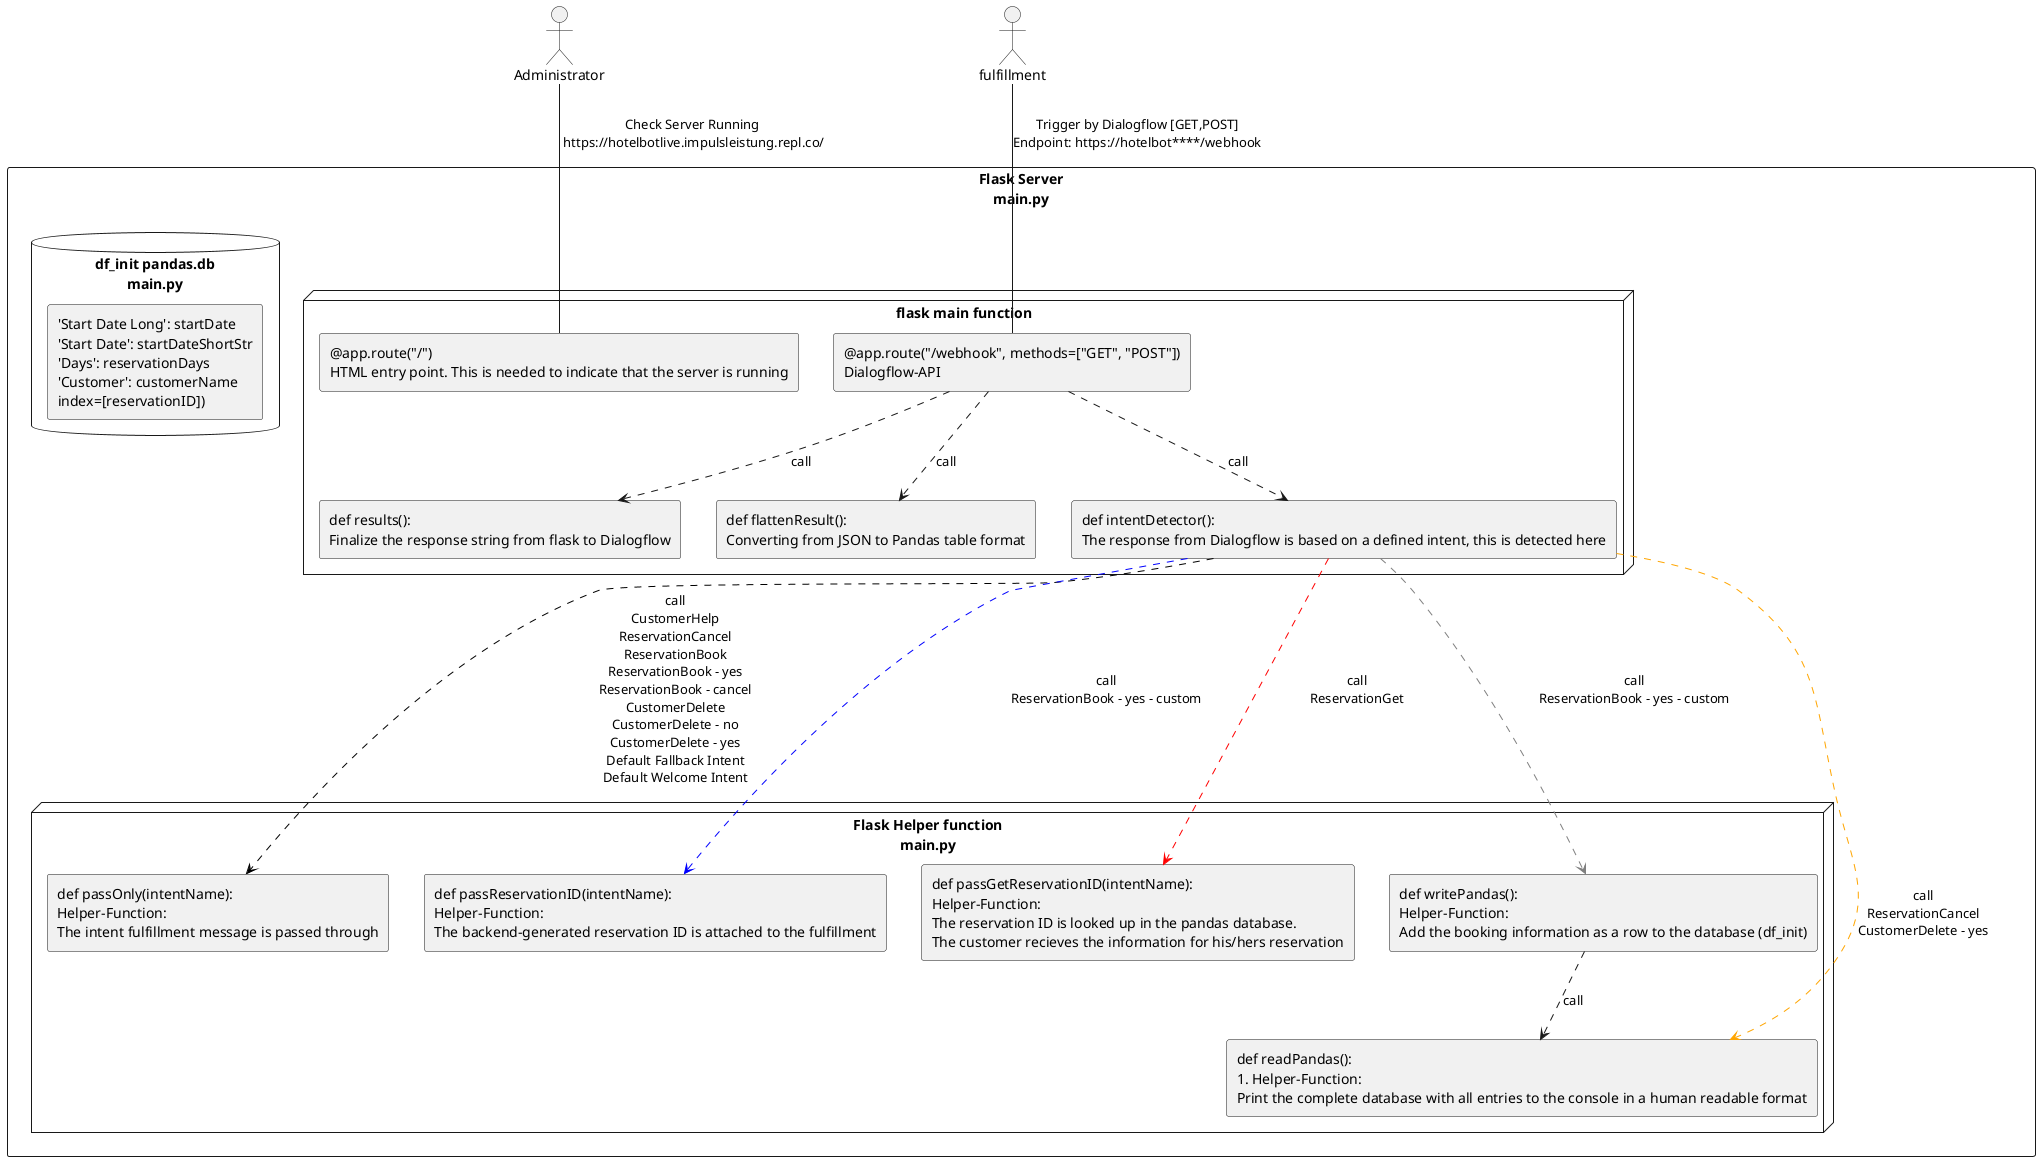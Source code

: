 @startuml
skinparam Shadowing false

actor "Administrator" as Admin
rectangle "Flask Server\nmain.py" as backend {
    node "flask main function" as flask_main {
        rectangle "@app.route("/webhook", methods=["GET", "POST"])\nDialogflow-API" as webhook
        rectangle "@app.route("/")\nHTML entry point. This is needed to indicate that the server is running" as indexFile
        rectangle "def results():\nFinalize the response string from flask to Dialogflow" as defResults
        rectangle "def flattenResult():\nConverting from JSON to Pandas table format" as defFlattenResult
        rectangle "def intentDetector():\nThe response from Dialogflow is based on a defined intent, this is detected here" as defIntentDetector

    }

    node "Flask Helper function\nmain.py" as flask_helper {
        rectangle "def passOnly(intentName):\nHelper-Function:\nThe intent fulfillment message is passed through" as defPassOnly
        rectangle "def passReservationID(intentName):\nHelper-Function:\nThe backend-generated reservation ID is attached to the fulfillment" as defPassReservationID
        rectangle "def passGetReservationID(intentName):\nHelper-Function:\nThe reservation ID is looked up in the pandas database.\nThe customer recieves the information for his/hers reservation" as defGetPassReservationID
        rectangle "def writePandas():\nHelper-Function:\nAdd the booking information as a row to the database (df_init)" as defWritePandas
        rectangle "def readPandas():\n# Helper-Function:\nPrint the complete database with all entries to the console in a human readable format" as defReadPandas

    }

    database "df_init pandas.db\nmain.py" as df_init {
        rectangle "'Start Date Long': startDate\n'Start Date': startDateShortStr\n'Days': reservationDays\n'Customer': customerName\nindex=[reservationID])"

    }
    webhook ..> defResults : call
    webhook ..> defFlattenResult : call
    webhook ..> defIntentDetector : call
    defIntentDetector ..> defPassOnly #Black : "call\nCustomerHelp\nReservationCancel\nReservationBook\nReservationBook - yes\nReservationBook - cancel\nCustomerDelete\nCustomerDelete - no\nCustomerDelete - yes\nDefault Fallback Intent\nDefault Welcome Intent"
    defIntentDetector ..> defPassReservationID #Blue : "call\nReservationBook - yes - custom"
    defIntentDetector ..> defGetPassReservationID #Red : "call\nReservationGet"
    defIntentDetector ..> defWritePandas #Gray : "call\nReservationBook - yes - custom"
    defIntentDetector ..> defReadPandas #Orange : "call\nReservationCancel\nCustomerDelete - yes"
    defWritePandas ..> defReadPandas : call

}


Admin -- indexFile : Check Server Running\n https://hotelbotlive.impulsleistung.repl.co/
fulfillment -- webhook : Trigger by Dialogflow [GET,POST]\nEndpoint: https://hotelbot****/webhook


@enduml